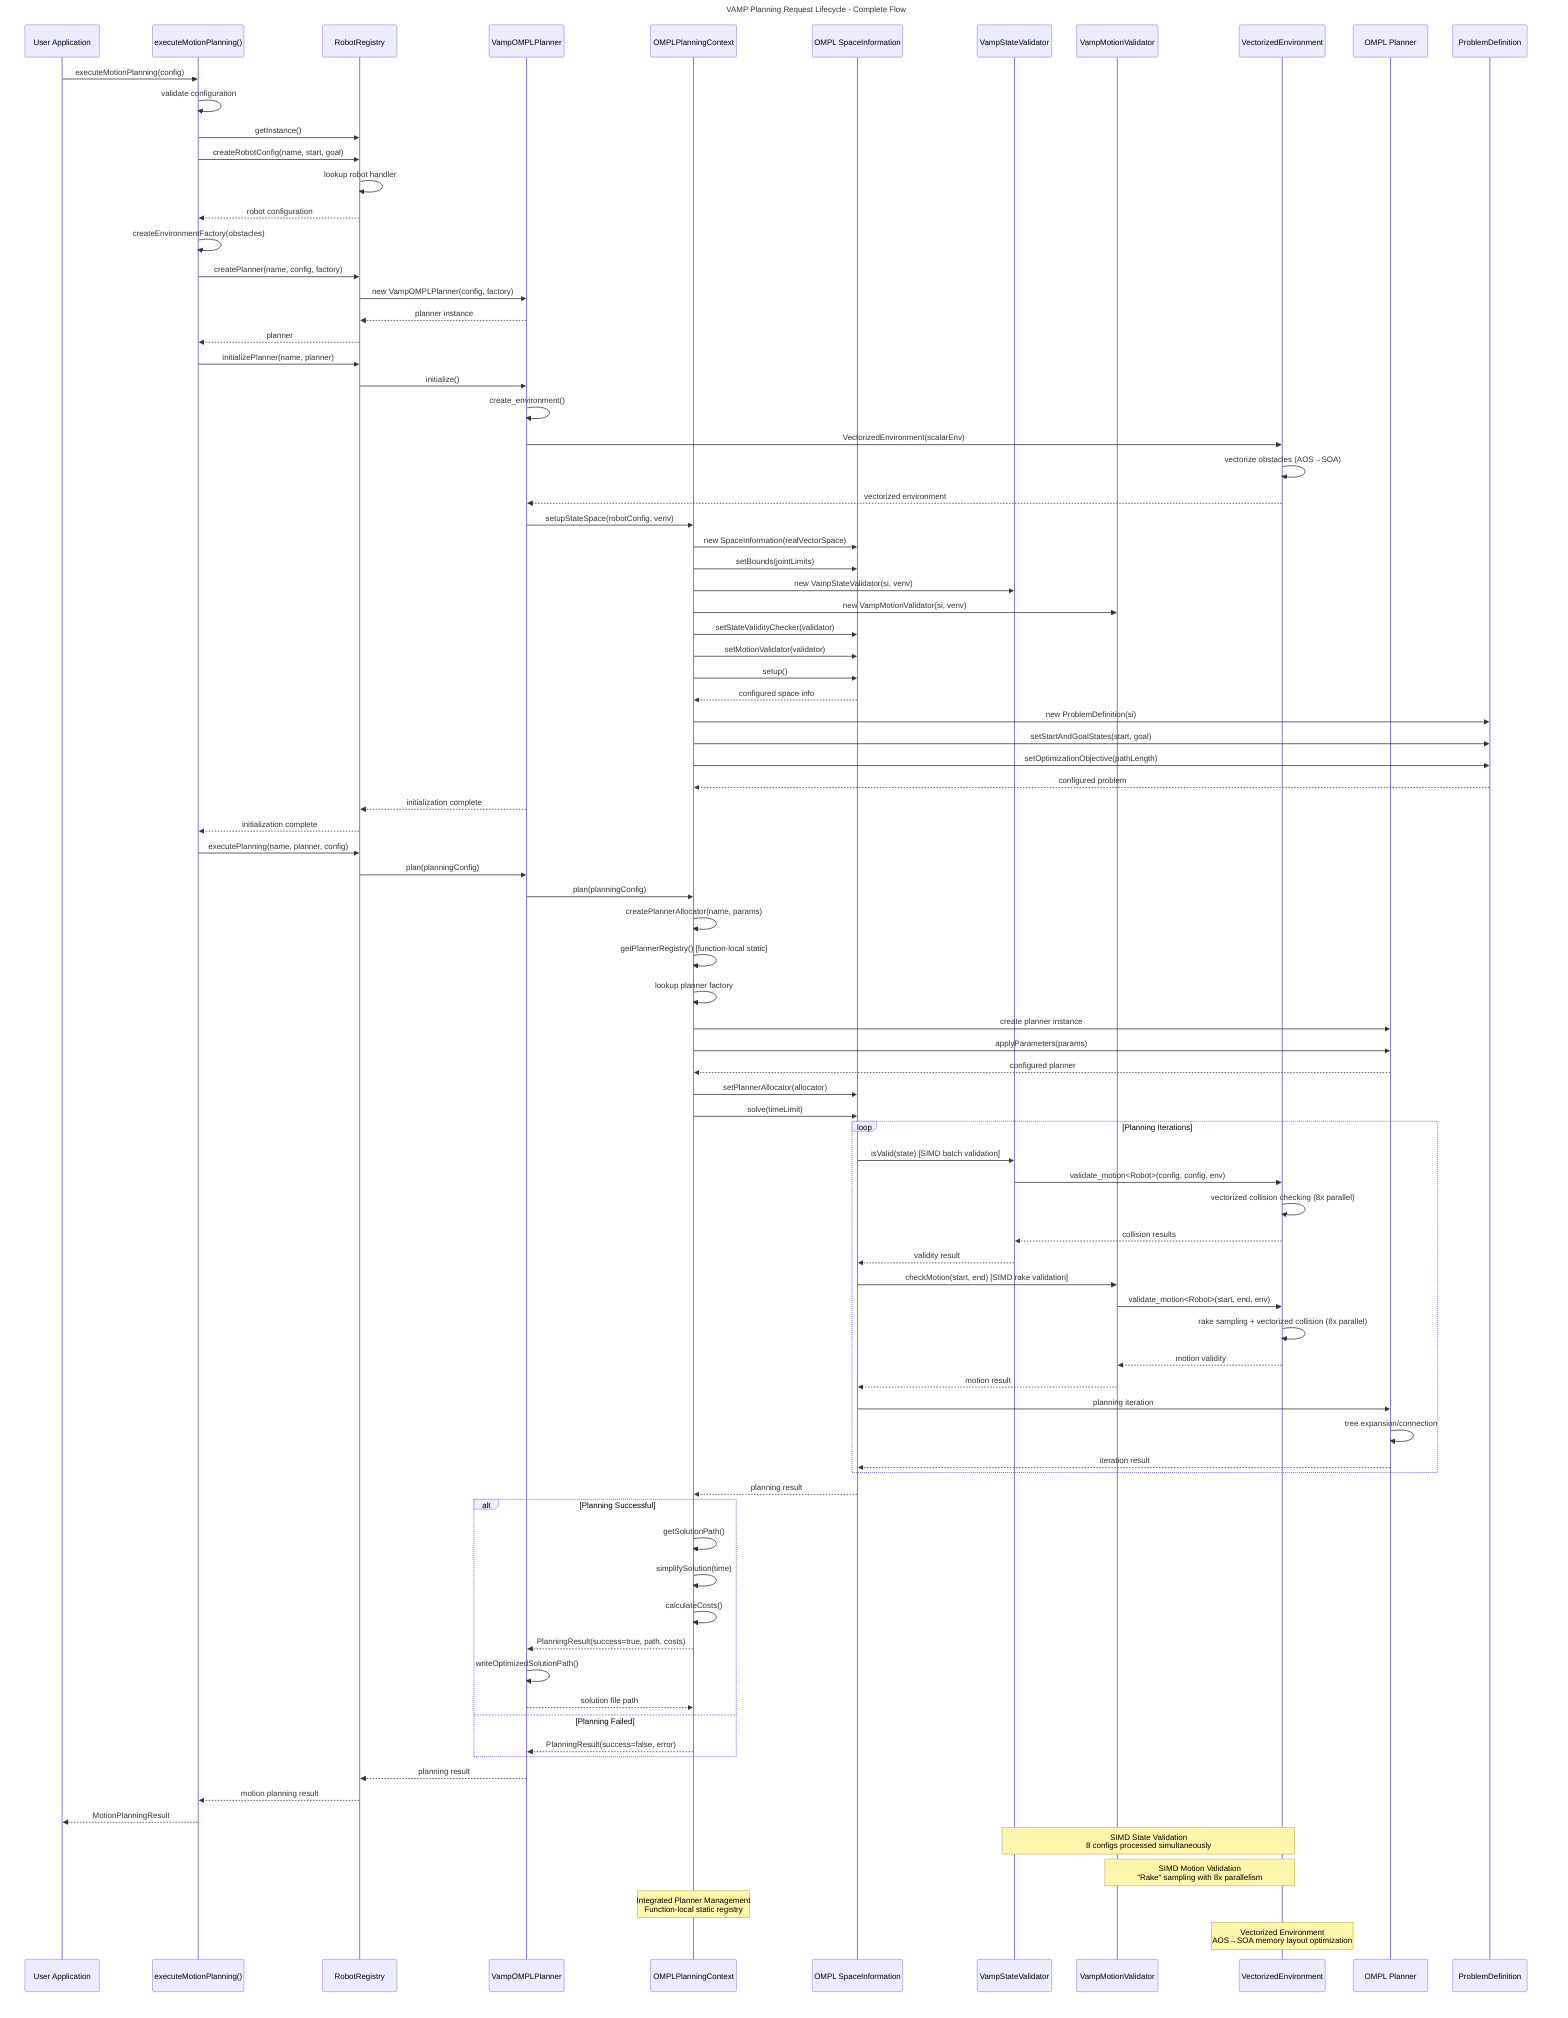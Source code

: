 ---
title: "VAMP Planning Request Lifecycle - Complete Flow"
---
sequenceDiagram
    participant User as User Application
    participant API as executeMotionPlanning()
    participant RR as RobotRegistry
    participant VOP as VampOMPLPlanner
    participant OPC as OMPLPlanningContext
    participant SI as OMPL SpaceInformation
    participant VSV as VampStateValidator
    participant VMV as VampMotionValidator
    participant VE as VectorizedEnvironment
    participant PLANNER as OMPL Planner
    participant PD as ProblemDefinition
    
    %% Configuration Phase
    User->>API: executeMotionPlanning(config)
    API->>API: validate configuration
    API->>RR: getInstance()
    API->>RR: createRobotConfig(name, start, goal)
    RR->>RR: lookup robot handler
    RR-->>API: robot configuration
    
    API->>API: createEnvironmentFactory(obstacles)
    API->>RR: createPlanner(name, config, factory)
    RR->>VOP: new VampOMPLPlanner(config, factory)
    VOP-->>RR: planner instance
    RR-->>API: planner
    
    %% Initialization Phase
    API->>RR: initializePlanner(name, planner)
    RR->>VOP: initialize()
    
    %% Environment Setup
    VOP->>VOP: create_environment()
    VOP->>VE: VectorizedEnvironment(scalarEnv)
    VE->>VE: vectorize obstacles (AOS→SOA)
    VE-->>VOP: vectorized environment
    
    %% OMPL Setup
    VOP->>OPC: setupStateSpace(robotConfig, venv)
    OPC->>SI: new SpaceInformation(realVectorSpace)
    OPC->>SI: setBounds(jointLimits)
    
    %% Validator Setup
    OPC->>VSV: new VampStateValidator(si, venv)
    OPC->>VMV: new VampMotionValidator(si, venv)
    OPC->>SI: setStateValidityChecker(validator)
    OPC->>SI: setMotionValidator(validator)
    OPC->>SI: setup()
    SI-->>OPC: configured space info
    
    %% Problem Definition
    OPC->>PD: new ProblemDefinition(si)
    OPC->>PD: setStartAndGoalStates(start, goal)
    OPC->>PD: setOptimizationObjective(pathLength)
    PD-->>OPC: configured problem
    
    VOP-->>RR: initialization complete
    RR-->>API: initialization complete
    
    %% Planning Execution Phase
    API->>RR: executePlanning(name, planner, config)
    RR->>VOP: plan(planningConfig)
    VOP->>OPC: plan(planningConfig)
    
    %% Integrated Planner Creation (no separate registry)
    OPC->>OPC: createPlannerAllocator(name, params)
    OPC->>OPC: getPlannerRegistry() [function-local static]
    OPC->>OPC: lookup planner factory
    OPC->>PLANNER: create planner instance
    OPC->>PLANNER: applyParameters(params)
    PLANNER-->>OPC: configured planner
    
    %% OMPL Planning Loop
    OPC->>SI: setPlannerAllocator(allocator)
    OPC->>SI: solve(timeLimit)
    
    loop Planning Iterations
        SI->>VSV: isValid(state) [SIMD batch validation]
        VSV->>VE: validate_motion<Robot>(config, config, env)
        VE->>VE: vectorized collision checking (8x parallel)
        VE-->>VSV: collision results
        VSV-->>SI: validity result
        
        SI->>VMV: checkMotion(start, end) [SIMD rake validation]
        VMV->>VE: validate_motion<Robot>(start, end, env)
        VE->>VE: rake sampling + vectorized collision (8x parallel)
        VE-->>VMV: motion validity
        VMV-->>SI: motion result
        
        SI->>PLANNER: planning iteration
        PLANNER->>PLANNER: tree expansion/connection
        PLANNER-->>SI: iteration result
    end
    
    SI-->>OPC: planning result
    
    %% Solution Processing
    alt Planning Successful
        OPC->>OPC: getSolutionPath()
        OPC->>OPC: simplifySolution(time)
        OPC->>OPC: calculateCosts()
        OPC-->>VOP: PlanningResult(success=true, path, costs)
        
        VOP->>VOP: writeOptimizedSolutionPath()
        VOP-->>OPC: solution file path
        
    else Planning Failed
        OPC-->>VOP: PlanningResult(success=false, error)
    end
    
    VOP-->>RR: planning result
    RR-->>API: motion planning result
    API-->>User: MotionPlanningResult
    
    %% Performance Annotations
    Note over VSV,VE: SIMD State Validation<br/>8 configs processed simultaneously
    Note over VMV,VE: SIMD Motion Validation<br/>"Rake" sampling with 8x parallelism
    Note over OPC: Integrated Planner Management<br/>Function-local static registry
    Note over VE: Vectorized Environment<br/>AOS→SOA memory layout optimization